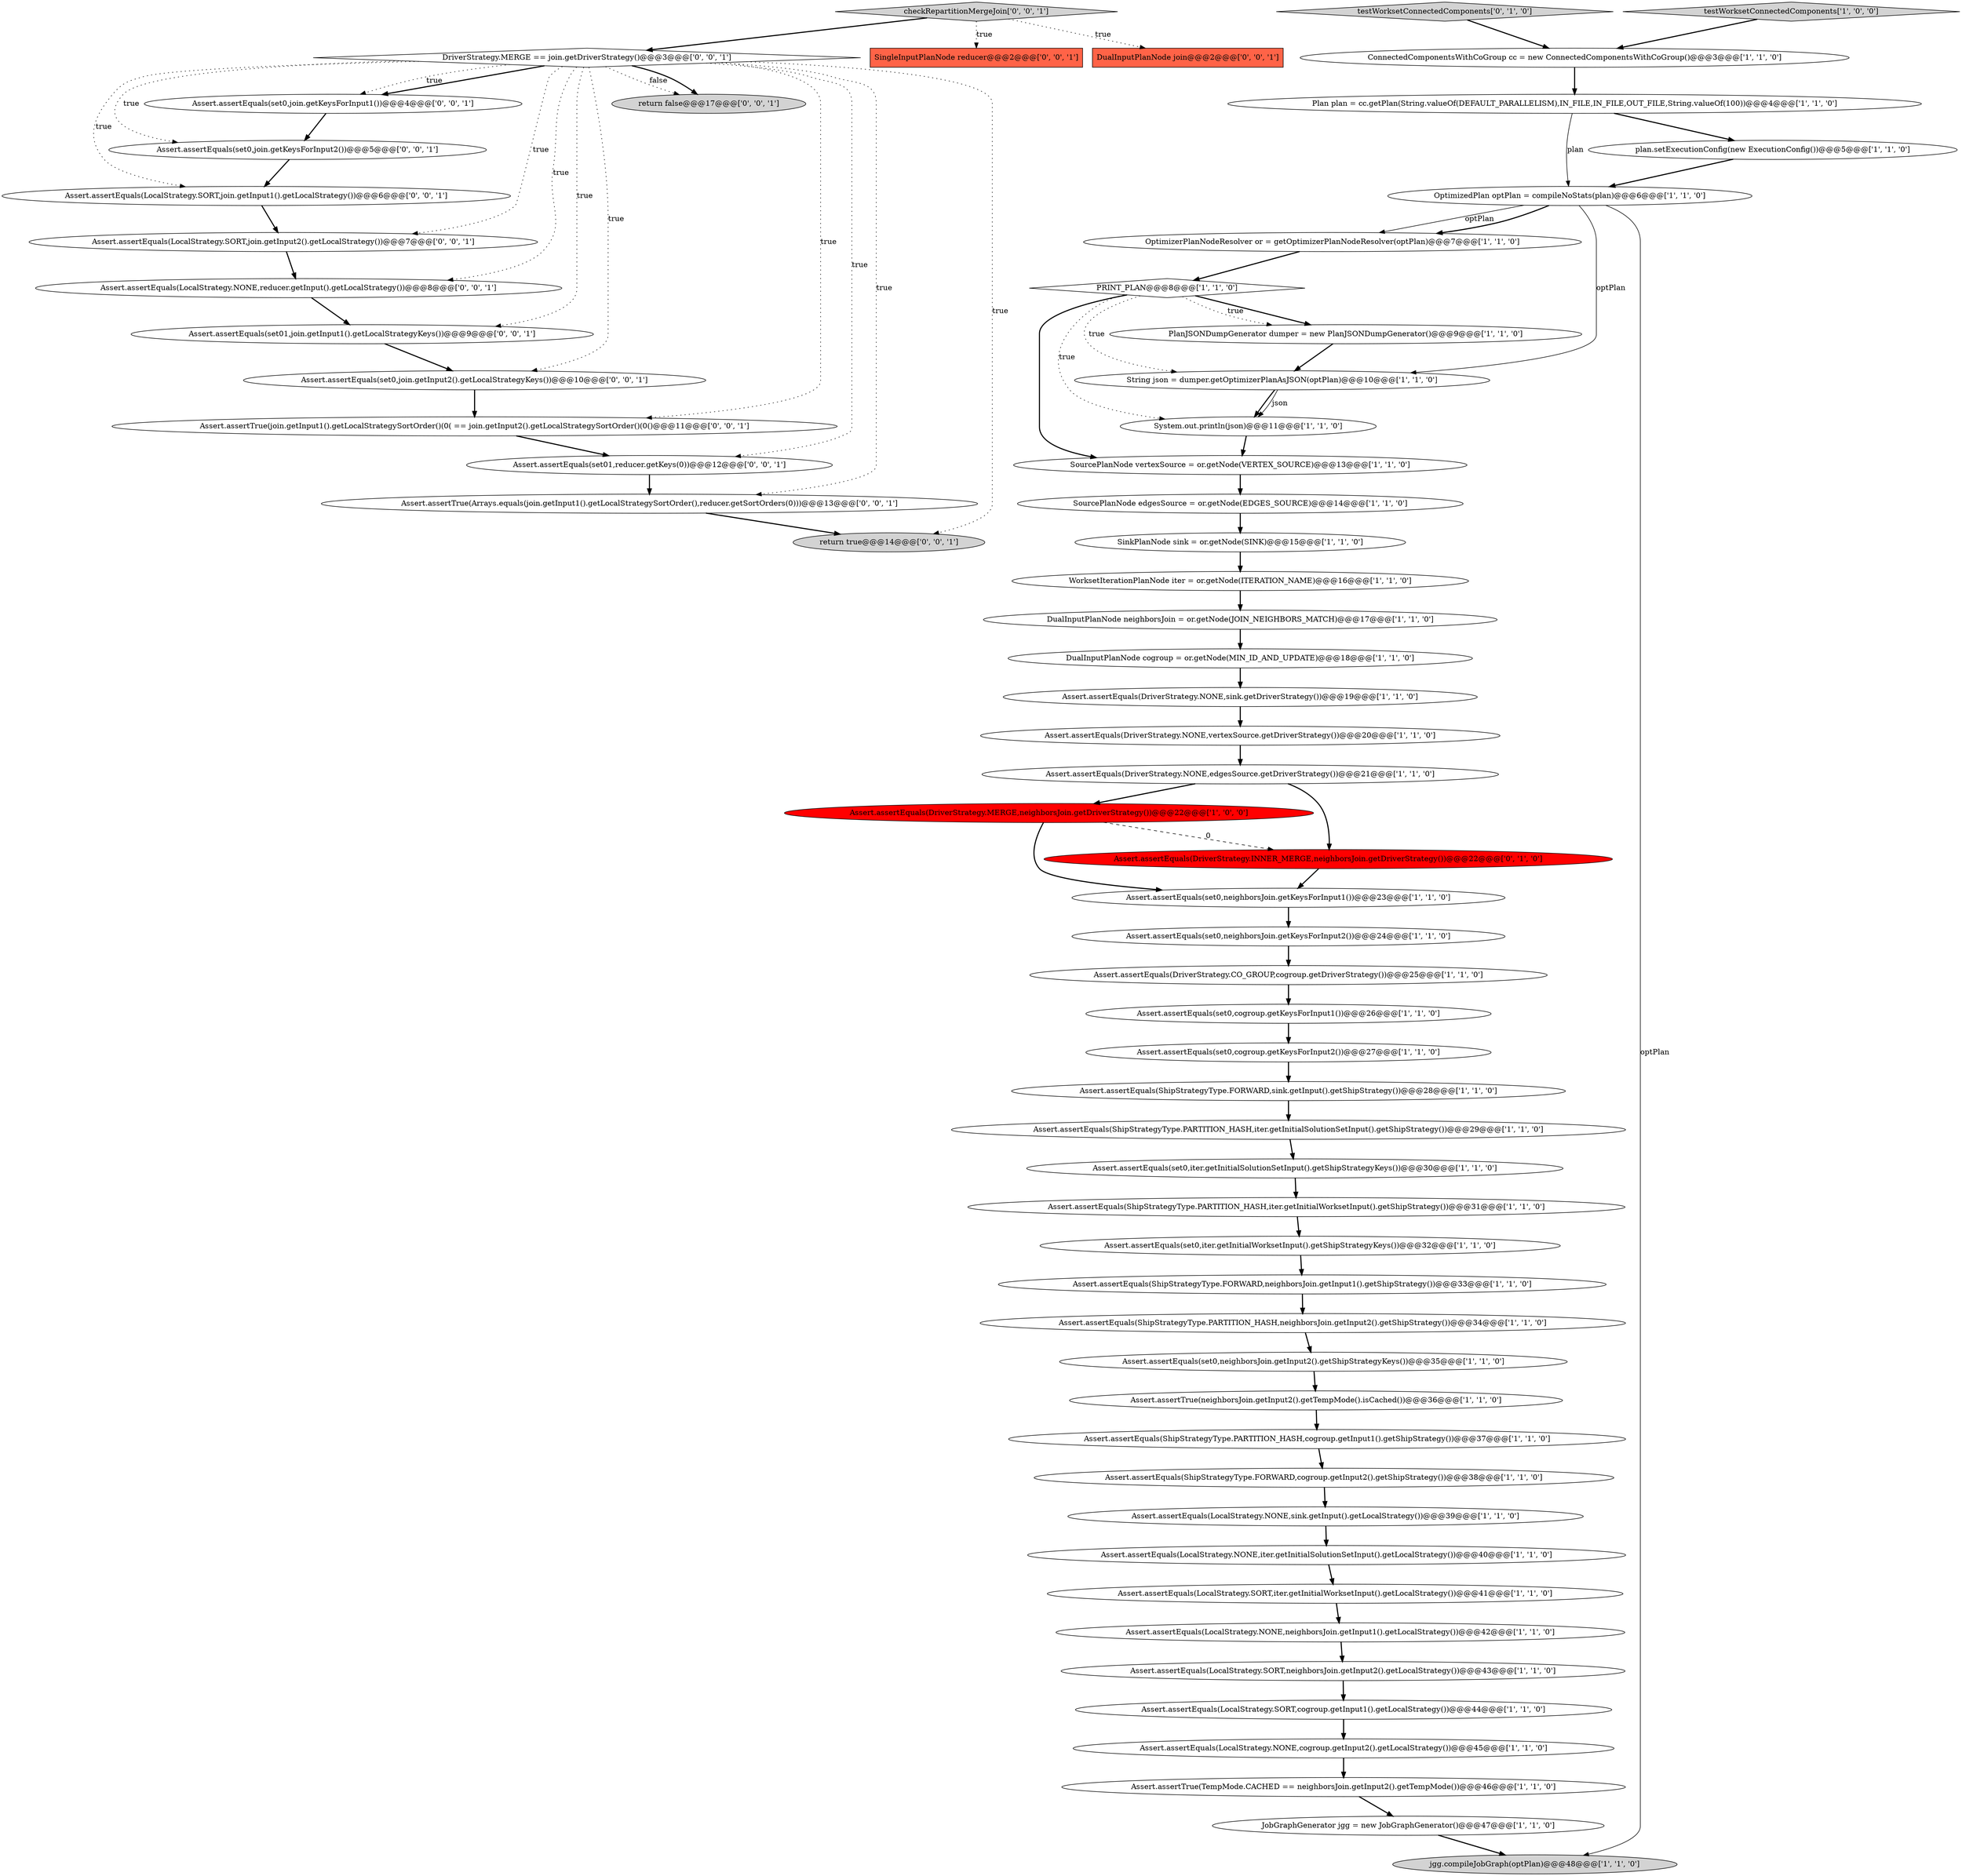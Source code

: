 digraph {
53 [style = filled, label = "Assert.assertEquals(set0,join.getInput2().getLocalStrategyKeys())@@@10@@@['0', '0', '1']", fillcolor = white, shape = ellipse image = "AAA0AAABBB3BBB"];
1 [style = filled, label = "SourcePlanNode edgesSource = or.getNode(EDGES_SOURCE)@@@14@@@['1', '1', '0']", fillcolor = white, shape = ellipse image = "AAA0AAABBB1BBB"];
62 [style = filled, label = "DriverStrategy.MERGE == join.getDriverStrategy()@@@3@@@['0', '0', '1']", fillcolor = white, shape = diamond image = "AAA0AAABBB3BBB"];
30 [style = filled, label = "Assert.assertEquals(DriverStrategy.NONE,edgesSource.getDriverStrategy())@@@21@@@['1', '1', '0']", fillcolor = white, shape = ellipse image = "AAA0AAABBB1BBB"];
51 [style = filled, label = "Assert.assertTrue(Arrays.equals(join.getInput1().getLocalStrategySortOrder(),reducer.getSortOrders(0)))@@@13@@@['0', '0', '1']", fillcolor = white, shape = ellipse image = "AAA0AAABBB3BBB"];
2 [style = filled, label = "Assert.assertEquals(DriverStrategy.MERGE,neighborsJoin.getDriverStrategy())@@@22@@@['1', '0', '0']", fillcolor = red, shape = ellipse image = "AAA1AAABBB1BBB"];
16 [style = filled, label = "Assert.assertEquals(ShipStrategyType.FORWARD,cogroup.getInput2().getShipStrategy())@@@38@@@['1', '1', '0']", fillcolor = white, shape = ellipse image = "AAA0AAABBB1BBB"];
59 [style = filled, label = "Assert.assertEquals(LocalStrategy.SORT,join.getInput1().getLocalStrategy())@@@6@@@['0', '0', '1']", fillcolor = white, shape = ellipse image = "AAA0AAABBB3BBB"];
20 [style = filled, label = "System.out.println(json)@@@11@@@['1', '1', '0']", fillcolor = white, shape = ellipse image = "AAA0AAABBB1BBB"];
36 [style = filled, label = "String json = dumper.getOptimizerPlanAsJSON(optPlan)@@@10@@@['1', '1', '0']", fillcolor = white, shape = ellipse image = "AAA0AAABBB1BBB"];
8 [style = filled, label = "Assert.assertEquals(ShipStrategyType.PARTITION_HASH,iter.getInitialSolutionSetInput().getShipStrategy())@@@29@@@['1', '1', '0']", fillcolor = white, shape = ellipse image = "AAA0AAABBB1BBB"];
21 [style = filled, label = "Plan plan = cc.getPlan(String.valueOf(DEFAULT_PARALLELISM),IN_FILE,IN_FILE,OUT_FILE,String.valueOf(100))@@@4@@@['1', '1', '0']", fillcolor = white, shape = ellipse image = "AAA0AAABBB1BBB"];
6 [style = filled, label = "Assert.assertEquals(LocalStrategy.SORT,neighborsJoin.getInput2().getLocalStrategy())@@@43@@@['1', '1', '0']", fillcolor = white, shape = ellipse image = "AAA0AAABBB1BBB"];
43 [style = filled, label = "ConnectedComponentsWithCoGroup cc = new ConnectedComponentsWithCoGroup()@@@3@@@['1', '1', '0']", fillcolor = white, shape = ellipse image = "AAA0AAABBB1BBB"];
47 [style = filled, label = "Assert.assertEquals(DriverStrategy.INNER_MERGE,neighborsJoin.getDriverStrategy())@@@22@@@['0', '1', '0']", fillcolor = red, shape = ellipse image = "AAA1AAABBB2BBB"];
23 [style = filled, label = "DualInputPlanNode neighborsJoin = or.getNode(JOIN_NEIGHBORS_MATCH)@@@17@@@['1', '1', '0']", fillcolor = white, shape = ellipse image = "AAA0AAABBB1BBB"];
11 [style = filled, label = "Assert.assertEquals(ShipStrategyType.FORWARD,neighborsJoin.getInput1().getShipStrategy())@@@33@@@['1', '1', '0']", fillcolor = white, shape = ellipse image = "AAA0AAABBB1BBB"];
34 [style = filled, label = "WorksetIterationPlanNode iter = or.getNode(ITERATION_NAME)@@@16@@@['1', '1', '0']", fillcolor = white, shape = ellipse image = "AAA0AAABBB1BBB"];
58 [style = filled, label = "checkRepartitionMergeJoin['0', '0', '1']", fillcolor = lightgray, shape = diamond image = "AAA0AAABBB3BBB"];
5 [style = filled, label = "Assert.assertEquals(set0,iter.getInitialWorksetInput().getShipStrategyKeys())@@@32@@@['1', '1', '0']", fillcolor = white, shape = ellipse image = "AAA0AAABBB1BBB"];
61 [style = filled, label = "Assert.assertEquals(set0,join.getKeysForInput2())@@@5@@@['0', '0', '1']", fillcolor = white, shape = ellipse image = "AAA0AAABBB3BBB"];
4 [style = filled, label = "Assert.assertEquals(LocalStrategy.NONE,iter.getInitialSolutionSetInput().getLocalStrategy())@@@40@@@['1', '1', '0']", fillcolor = white, shape = ellipse image = "AAA0AAABBB1BBB"];
14 [style = filled, label = "Assert.assertEquals(LocalStrategy.NONE,sink.getInput().getLocalStrategy())@@@39@@@['1', '1', '0']", fillcolor = white, shape = ellipse image = "AAA0AAABBB1BBB"];
7 [style = filled, label = "JobGraphGenerator jgg = new JobGraphGenerator()@@@47@@@['1', '1', '0']", fillcolor = white, shape = ellipse image = "AAA0AAABBB1BBB"];
46 [style = filled, label = "testWorksetConnectedComponents['0', '1', '0']", fillcolor = lightgray, shape = diamond image = "AAA0AAABBB2BBB"];
3 [style = filled, label = "Assert.assertEquals(LocalStrategy.NONE,cogroup.getInput2().getLocalStrategy())@@@45@@@['1', '1', '0']", fillcolor = white, shape = ellipse image = "AAA0AAABBB1BBB"];
22 [style = filled, label = "SinkPlanNode sink = or.getNode(SINK)@@@15@@@['1', '1', '0']", fillcolor = white, shape = ellipse image = "AAA0AAABBB1BBB"];
0 [style = filled, label = "PlanJSONDumpGenerator dumper = new PlanJSONDumpGenerator()@@@9@@@['1', '1', '0']", fillcolor = white, shape = ellipse image = "AAA0AAABBB1BBB"];
41 [style = filled, label = "plan.setExecutionConfig(new ExecutionConfig())@@@5@@@['1', '1', '0']", fillcolor = white, shape = ellipse image = "AAA0AAABBB1BBB"];
27 [style = filled, label = "testWorksetConnectedComponents['1', '0', '0']", fillcolor = lightgray, shape = diamond image = "AAA0AAABBB1BBB"];
15 [style = filled, label = "SourcePlanNode vertexSource = or.getNode(VERTEX_SOURCE)@@@13@@@['1', '1', '0']", fillcolor = white, shape = ellipse image = "AAA0AAABBB1BBB"];
38 [style = filled, label = "Assert.assertEquals(set0,cogroup.getKeysForInput2())@@@27@@@['1', '1', '0']", fillcolor = white, shape = ellipse image = "AAA0AAABBB1BBB"];
56 [style = filled, label = "Assert.assertEquals(set01,join.getInput1().getLocalStrategyKeys())@@@9@@@['0', '0', '1']", fillcolor = white, shape = ellipse image = "AAA0AAABBB3BBB"];
24 [style = filled, label = "Assert.assertEquals(set0,neighborsJoin.getKeysForInput2())@@@24@@@['1', '1', '0']", fillcolor = white, shape = ellipse image = "AAA0AAABBB1BBB"];
35 [style = filled, label = "Assert.assertEquals(LocalStrategy.NONE,neighborsJoin.getInput1().getLocalStrategy())@@@42@@@['1', '1', '0']", fillcolor = white, shape = ellipse image = "AAA0AAABBB1BBB"];
50 [style = filled, label = "SingleInputPlanNode reducer@@@2@@@['0', '0', '1']", fillcolor = tomato, shape = box image = "AAA0AAABBB3BBB"];
25 [style = filled, label = "Assert.assertEquals(ShipStrategyType.PARTITION_HASH,iter.getInitialWorksetInput().getShipStrategy())@@@31@@@['1', '1', '0']", fillcolor = white, shape = ellipse image = "AAA0AAABBB1BBB"];
48 [style = filled, label = "Assert.assertEquals(LocalStrategy.NONE,reducer.getInput().getLocalStrategy())@@@8@@@['0', '0', '1']", fillcolor = white, shape = ellipse image = "AAA0AAABBB3BBB"];
63 [style = filled, label = "Assert.assertEquals(set01,reducer.getKeys(0))@@@12@@@['0', '0', '1']", fillcolor = white, shape = ellipse image = "AAA0AAABBB3BBB"];
10 [style = filled, label = "Assert.assertEquals(ShipStrategyType.FORWARD,sink.getInput().getShipStrategy())@@@28@@@['1', '1', '0']", fillcolor = white, shape = ellipse image = "AAA0AAABBB1BBB"];
39 [style = filled, label = "Assert.assertEquals(DriverStrategy.NONE,sink.getDriverStrategy())@@@19@@@['1', '1', '0']", fillcolor = white, shape = ellipse image = "AAA0AAABBB1BBB"];
33 [style = filled, label = "Assert.assertEquals(set0,neighborsJoin.getKeysForInput1())@@@23@@@['1', '1', '0']", fillcolor = white, shape = ellipse image = "AAA0AAABBB1BBB"];
37 [style = filled, label = "Assert.assertEquals(set0,cogroup.getKeysForInput1())@@@26@@@['1', '1', '0']", fillcolor = white, shape = ellipse image = "AAA0AAABBB1BBB"];
42 [style = filled, label = "Assert.assertEquals(DriverStrategy.NONE,vertexSource.getDriverStrategy())@@@20@@@['1', '1', '0']", fillcolor = white, shape = ellipse image = "AAA0AAABBB1BBB"];
17 [style = filled, label = "Assert.assertEquals(LocalStrategy.SORT,cogroup.getInput1().getLocalStrategy())@@@44@@@['1', '1', '0']", fillcolor = white, shape = ellipse image = "AAA0AAABBB1BBB"];
49 [style = filled, label = "DualInputPlanNode join@@@2@@@['0', '0', '1']", fillcolor = tomato, shape = box image = "AAA0AAABBB3BBB"];
28 [style = filled, label = "OptimizedPlan optPlan = compileNoStats(plan)@@@6@@@['1', '1', '0']", fillcolor = white, shape = ellipse image = "AAA0AAABBB1BBB"];
45 [style = filled, label = "Assert.assertEquals(set0,neighborsJoin.getInput2().getShipStrategyKeys())@@@35@@@['1', '1', '0']", fillcolor = white, shape = ellipse image = "AAA0AAABBB1BBB"];
52 [style = filled, label = "return false@@@17@@@['0', '0', '1']", fillcolor = lightgray, shape = ellipse image = "AAA0AAABBB3BBB"];
57 [style = filled, label = "Assert.assertEquals(LocalStrategy.SORT,join.getInput2().getLocalStrategy())@@@7@@@['0', '0', '1']", fillcolor = white, shape = ellipse image = "AAA0AAABBB3BBB"];
29 [style = filled, label = "DualInputPlanNode cogroup = or.getNode(MIN_ID_AND_UPDATE)@@@18@@@['1', '1', '0']", fillcolor = white, shape = ellipse image = "AAA0AAABBB1BBB"];
19 [style = filled, label = "Assert.assertTrue(neighborsJoin.getInput2().getTempMode().isCached())@@@36@@@['1', '1', '0']", fillcolor = white, shape = ellipse image = "AAA0AAABBB1BBB"];
32 [style = filled, label = "PRINT_PLAN@@@8@@@['1', '1', '0']", fillcolor = white, shape = diamond image = "AAA0AAABBB1BBB"];
9 [style = filled, label = "Assert.assertEquals(DriverStrategy.CO_GROUP,cogroup.getDriverStrategy())@@@25@@@['1', '1', '0']", fillcolor = white, shape = ellipse image = "AAA0AAABBB1BBB"];
26 [style = filled, label = "OptimizerPlanNodeResolver or = getOptimizerPlanNodeResolver(optPlan)@@@7@@@['1', '1', '0']", fillcolor = white, shape = ellipse image = "AAA0AAABBB1BBB"];
12 [style = filled, label = "jgg.compileJobGraph(optPlan)@@@48@@@['1', '1', '0']", fillcolor = lightgray, shape = ellipse image = "AAA0AAABBB1BBB"];
31 [style = filled, label = "Assert.assertEquals(set0,iter.getInitialSolutionSetInput().getShipStrategyKeys())@@@30@@@['1', '1', '0']", fillcolor = white, shape = ellipse image = "AAA0AAABBB1BBB"];
18 [style = filled, label = "Assert.assertEquals(ShipStrategyType.PARTITION_HASH,neighborsJoin.getInput2().getShipStrategy())@@@34@@@['1', '1', '0']", fillcolor = white, shape = ellipse image = "AAA0AAABBB1BBB"];
54 [style = filled, label = "return true@@@14@@@['0', '0', '1']", fillcolor = lightgray, shape = ellipse image = "AAA0AAABBB3BBB"];
55 [style = filled, label = "Assert.assertEquals(set0,join.getKeysForInput1())@@@4@@@['0', '0', '1']", fillcolor = white, shape = ellipse image = "AAA0AAABBB3BBB"];
60 [style = filled, label = "Assert.assertTrue(join.getInput1().getLocalStrategySortOrder()(0( == join.getInput2().getLocalStrategySortOrder()(0()@@@11@@@['0', '0', '1']", fillcolor = white, shape = ellipse image = "AAA0AAABBB3BBB"];
44 [style = filled, label = "Assert.assertEquals(LocalStrategy.SORT,iter.getInitialWorksetInput().getLocalStrategy())@@@41@@@['1', '1', '0']", fillcolor = white, shape = ellipse image = "AAA0AAABBB1BBB"];
13 [style = filled, label = "Assert.assertEquals(ShipStrategyType.PARTITION_HASH,cogroup.getInput1().getShipStrategy())@@@37@@@['1', '1', '0']", fillcolor = white, shape = ellipse image = "AAA0AAABBB1BBB"];
40 [style = filled, label = "Assert.assertTrue(TempMode.CACHED == neighborsJoin.getInput2().getTempMode())@@@46@@@['1', '1', '0']", fillcolor = white, shape = ellipse image = "AAA0AAABBB1BBB"];
62->57 [style = dotted, label="true"];
44->35 [style = bold, label=""];
32->0 [style = bold, label=""];
32->0 [style = dotted, label="true"];
28->36 [style = solid, label="optPlan"];
59->57 [style = bold, label=""];
2->47 [style = dashed, label="0"];
62->55 [style = bold, label=""];
61->59 [style = bold, label=""];
47->33 [style = bold, label=""];
36->20 [style = bold, label=""];
18->45 [style = bold, label=""];
9->37 [style = bold, label=""];
4->44 [style = bold, label=""];
41->28 [style = bold, label=""];
23->29 [style = bold, label=""];
58->62 [style = bold, label=""];
10->8 [style = bold, label=""];
37->38 [style = bold, label=""];
60->63 [style = bold, label=""];
16->14 [style = bold, label=""];
62->48 [style = dotted, label="true"];
53->60 [style = bold, label=""];
20->15 [style = bold, label=""];
56->53 [style = bold, label=""];
36->20 [style = solid, label="json"];
62->53 [style = dotted, label="true"];
26->32 [style = bold, label=""];
63->51 [style = bold, label=""];
29->39 [style = bold, label=""];
51->54 [style = bold, label=""];
21->41 [style = bold, label=""];
62->61 [style = dotted, label="true"];
32->36 [style = dotted, label="true"];
62->52 [style = dotted, label="false"];
13->16 [style = bold, label=""];
11->18 [style = bold, label=""];
0->36 [style = bold, label=""];
19->13 [style = bold, label=""];
2->33 [style = bold, label=""];
5->11 [style = bold, label=""];
30->47 [style = bold, label=""];
28->26 [style = solid, label="optPlan"];
28->12 [style = solid, label="optPlan"];
39->42 [style = bold, label=""];
62->60 [style = dotted, label="true"];
14->4 [style = bold, label=""];
46->43 [style = bold, label=""];
6->17 [style = bold, label=""];
31->25 [style = bold, label=""];
62->59 [style = dotted, label="true"];
27->43 [style = bold, label=""];
62->55 [style = dotted, label="true"];
8->31 [style = bold, label=""];
62->63 [style = dotted, label="true"];
32->20 [style = dotted, label="true"];
28->26 [style = bold, label=""];
55->61 [style = bold, label=""];
58->49 [style = dotted, label="true"];
33->24 [style = bold, label=""];
17->3 [style = bold, label=""];
25->5 [style = bold, label=""];
34->23 [style = bold, label=""];
24->9 [style = bold, label=""];
15->1 [style = bold, label=""];
43->21 [style = bold, label=""];
48->56 [style = bold, label=""];
35->6 [style = bold, label=""];
38->10 [style = bold, label=""];
3->40 [style = bold, label=""];
7->12 [style = bold, label=""];
62->52 [style = bold, label=""];
57->48 [style = bold, label=""];
1->22 [style = bold, label=""];
62->51 [style = dotted, label="true"];
40->7 [style = bold, label=""];
42->30 [style = bold, label=""];
45->19 [style = bold, label=""];
58->50 [style = dotted, label="true"];
22->34 [style = bold, label=""];
32->15 [style = bold, label=""];
62->54 [style = dotted, label="true"];
21->28 [style = solid, label="plan"];
62->56 [style = dotted, label="true"];
30->2 [style = bold, label=""];
}
